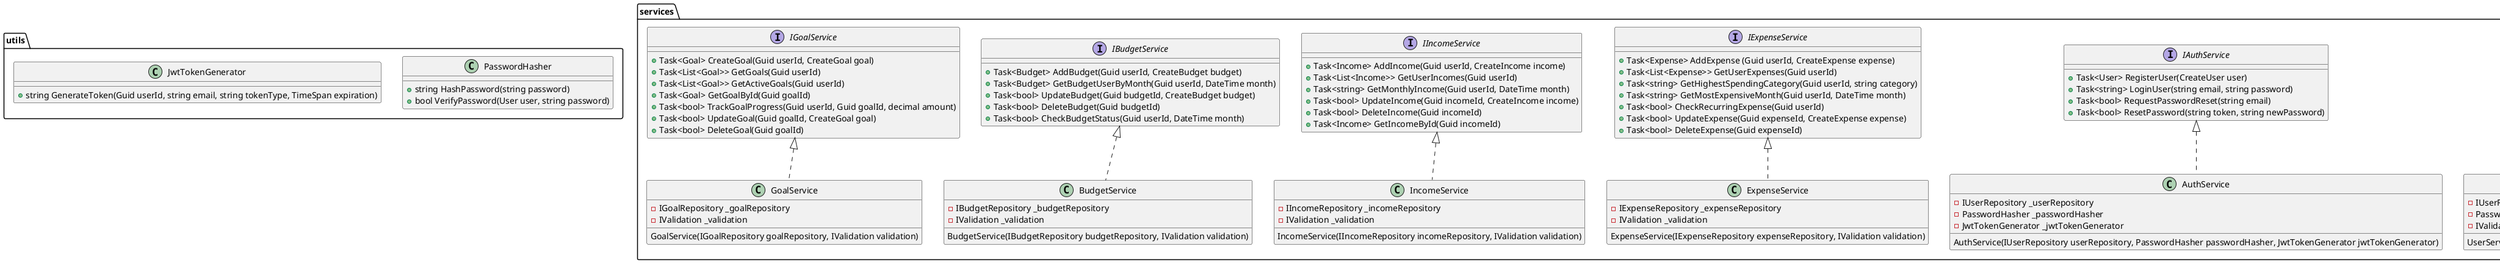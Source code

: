 @startuml services

package "utils" {
    class PasswordHasher {
        + string HashPassword(string password)
        + bool VerifyPassword(User user, string password)
    }

    class JwtTokenGenerator {
        + string GenerateToken(Guid userId, string email, string tokenType, TimeSpan expiration)
    }
}

package "services" {
    interface IUserService {
        + Task<User> UpdateProfile(Guid userId, CreateUser user)
        + Task<User> GetUserProfile(Guid userId)
    }

    class UserService implements IUserService {
        - IUserRepository _userRepository
        - PasswordHasher _passwordHasher
        - IValidation _validation
        UserService(IUserRepository userRepository, IValidation validation, PasswordHasher passwordHasher)
    }

    interface IAuthService {
        + Task<User> RegisterUser(CreateUser user)
        + Task<string> LoginUser(string email, string password)
        + Task<bool> RequestPasswordReset(string email)
        + Task<bool> ResetPassword(string token, string newPassword)
    }

    class AuthService implements IAuthService {
        - IUserRepository _userRepository
        - PasswordHasher _passwordHasher
        - JwtTokenGenerator _jwtTokenGenerator
        AuthService(IUserRepository userRepository, PasswordHasher passwordHasher, JwtTokenGenerator jwtTokenGenerator)
    }

    interface IExpenseService {
        + Task<Expense> AddExpense (Guid userId, CreateExpense expense)
        + Task<List<Expense>> GetUserExpenses(Guid userId)
        + Task<string> GetHighestSpendingCategory(Guid userId, string category)
        + Task<string> GetMostExpensiveMonth(Guid userId, DateTime month)
        + Task<bool> CheckRecurringExpense(Guid userId)
        + Task<bool> UpdateExpense(Guid expenseId, CreateExpense expense)
        + Task<bool> DeleteExpense(Guid expenseId)
    }

    class ExpenseService implements IExpenseService {
        - IExpenseRepository _expenseRepository
        - IValidation _validation
        ExpenseService(IExpenseRepository expenseRepository, IValidation validation)
    }

    interface IIncomeService {
        + Task<Income> AddIncome(Guid userId, CreateIncome income)
        + Task<List<Income>> GetUserIncomes(Guid userId)
        + Task<string> GetMonthlyIncome(Guid userId, DateTime month)
        + Task<bool> UpdateIncome(Guid incomeId, CreateIncome income)
        + Task<bool> DeleteIncome(Guid incomeId)
        + Task<Income> GetIncomeById(Guid incomeId)
    }

    class IncomeService implements IIncomeService {
        - IIncomeRepository _incomeRepository
        - IValidation _validation
        IncomeService(IIncomeRepository incomeRepository, IValidation validation)
    }

    interface IBudgetService {
        + Task<Budget> AddBudget(Guid userId, CreateBudget budget)
        + Task<Budget> GetBudgetUserByMonth(Guid userId, DateTime month)
        + Task<bool> UpdateBudget(Guid budgetId, CreateBudget budget)
        + Task<bool> DeleteBudget(Guid budgetId)
        + Task<bool> CheckBudgetStatus(Guid userId, DateTime month)
    }

    class BudgetService implements IBudgetService {
        - IBudgetRepository _budgetRepository
        - IValidation _validation
        BudgetService(IBudgetRepository budgetRepository, IValidation validation)
    }

    interface IGoalService {
        + Task<Goal> CreateGoal(Guid userId, CreateGoal goal)
        + Task<List<Goal>> GetGoals(Guid userId)
        + Task<List<Goal>> GetActiveGoals(Guid userId)
        + Task<Goal> GetGoalById(Guid goalId)
        + Task<bool> TrackGoalProgress(Guid userId, Guid goalId, decimal amount)
        + Task<bool> UpdateGoal(Guid goalId, CreateGoal goal)
        + Task<bool> DeleteGoal(Guid goalId)
    }

    class GoalService implements IGoalService {
        - IGoalRepository _goalRepository
        - IValidation _validation
        GoalService(IGoalRepository goalRepository, IValidation validation)
    }

}

@enduml